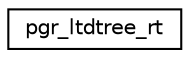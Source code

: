 digraph "Graphical Class Hierarchy"
{
 // LATEX_PDF_SIZE
  edge [fontname="Helvetica",fontsize="10",labelfontname="Helvetica",labelfontsize="10"];
  node [fontname="Helvetica",fontsize="10",shape=record];
  rankdir="LR";
  Node0 [label="pgr_ltdtree_rt",height=0.2,width=0.4,color="black", fillcolor="white", style="filled",URL="$structpgr__ltdtree__rt.html",tooltip=" "];
}
